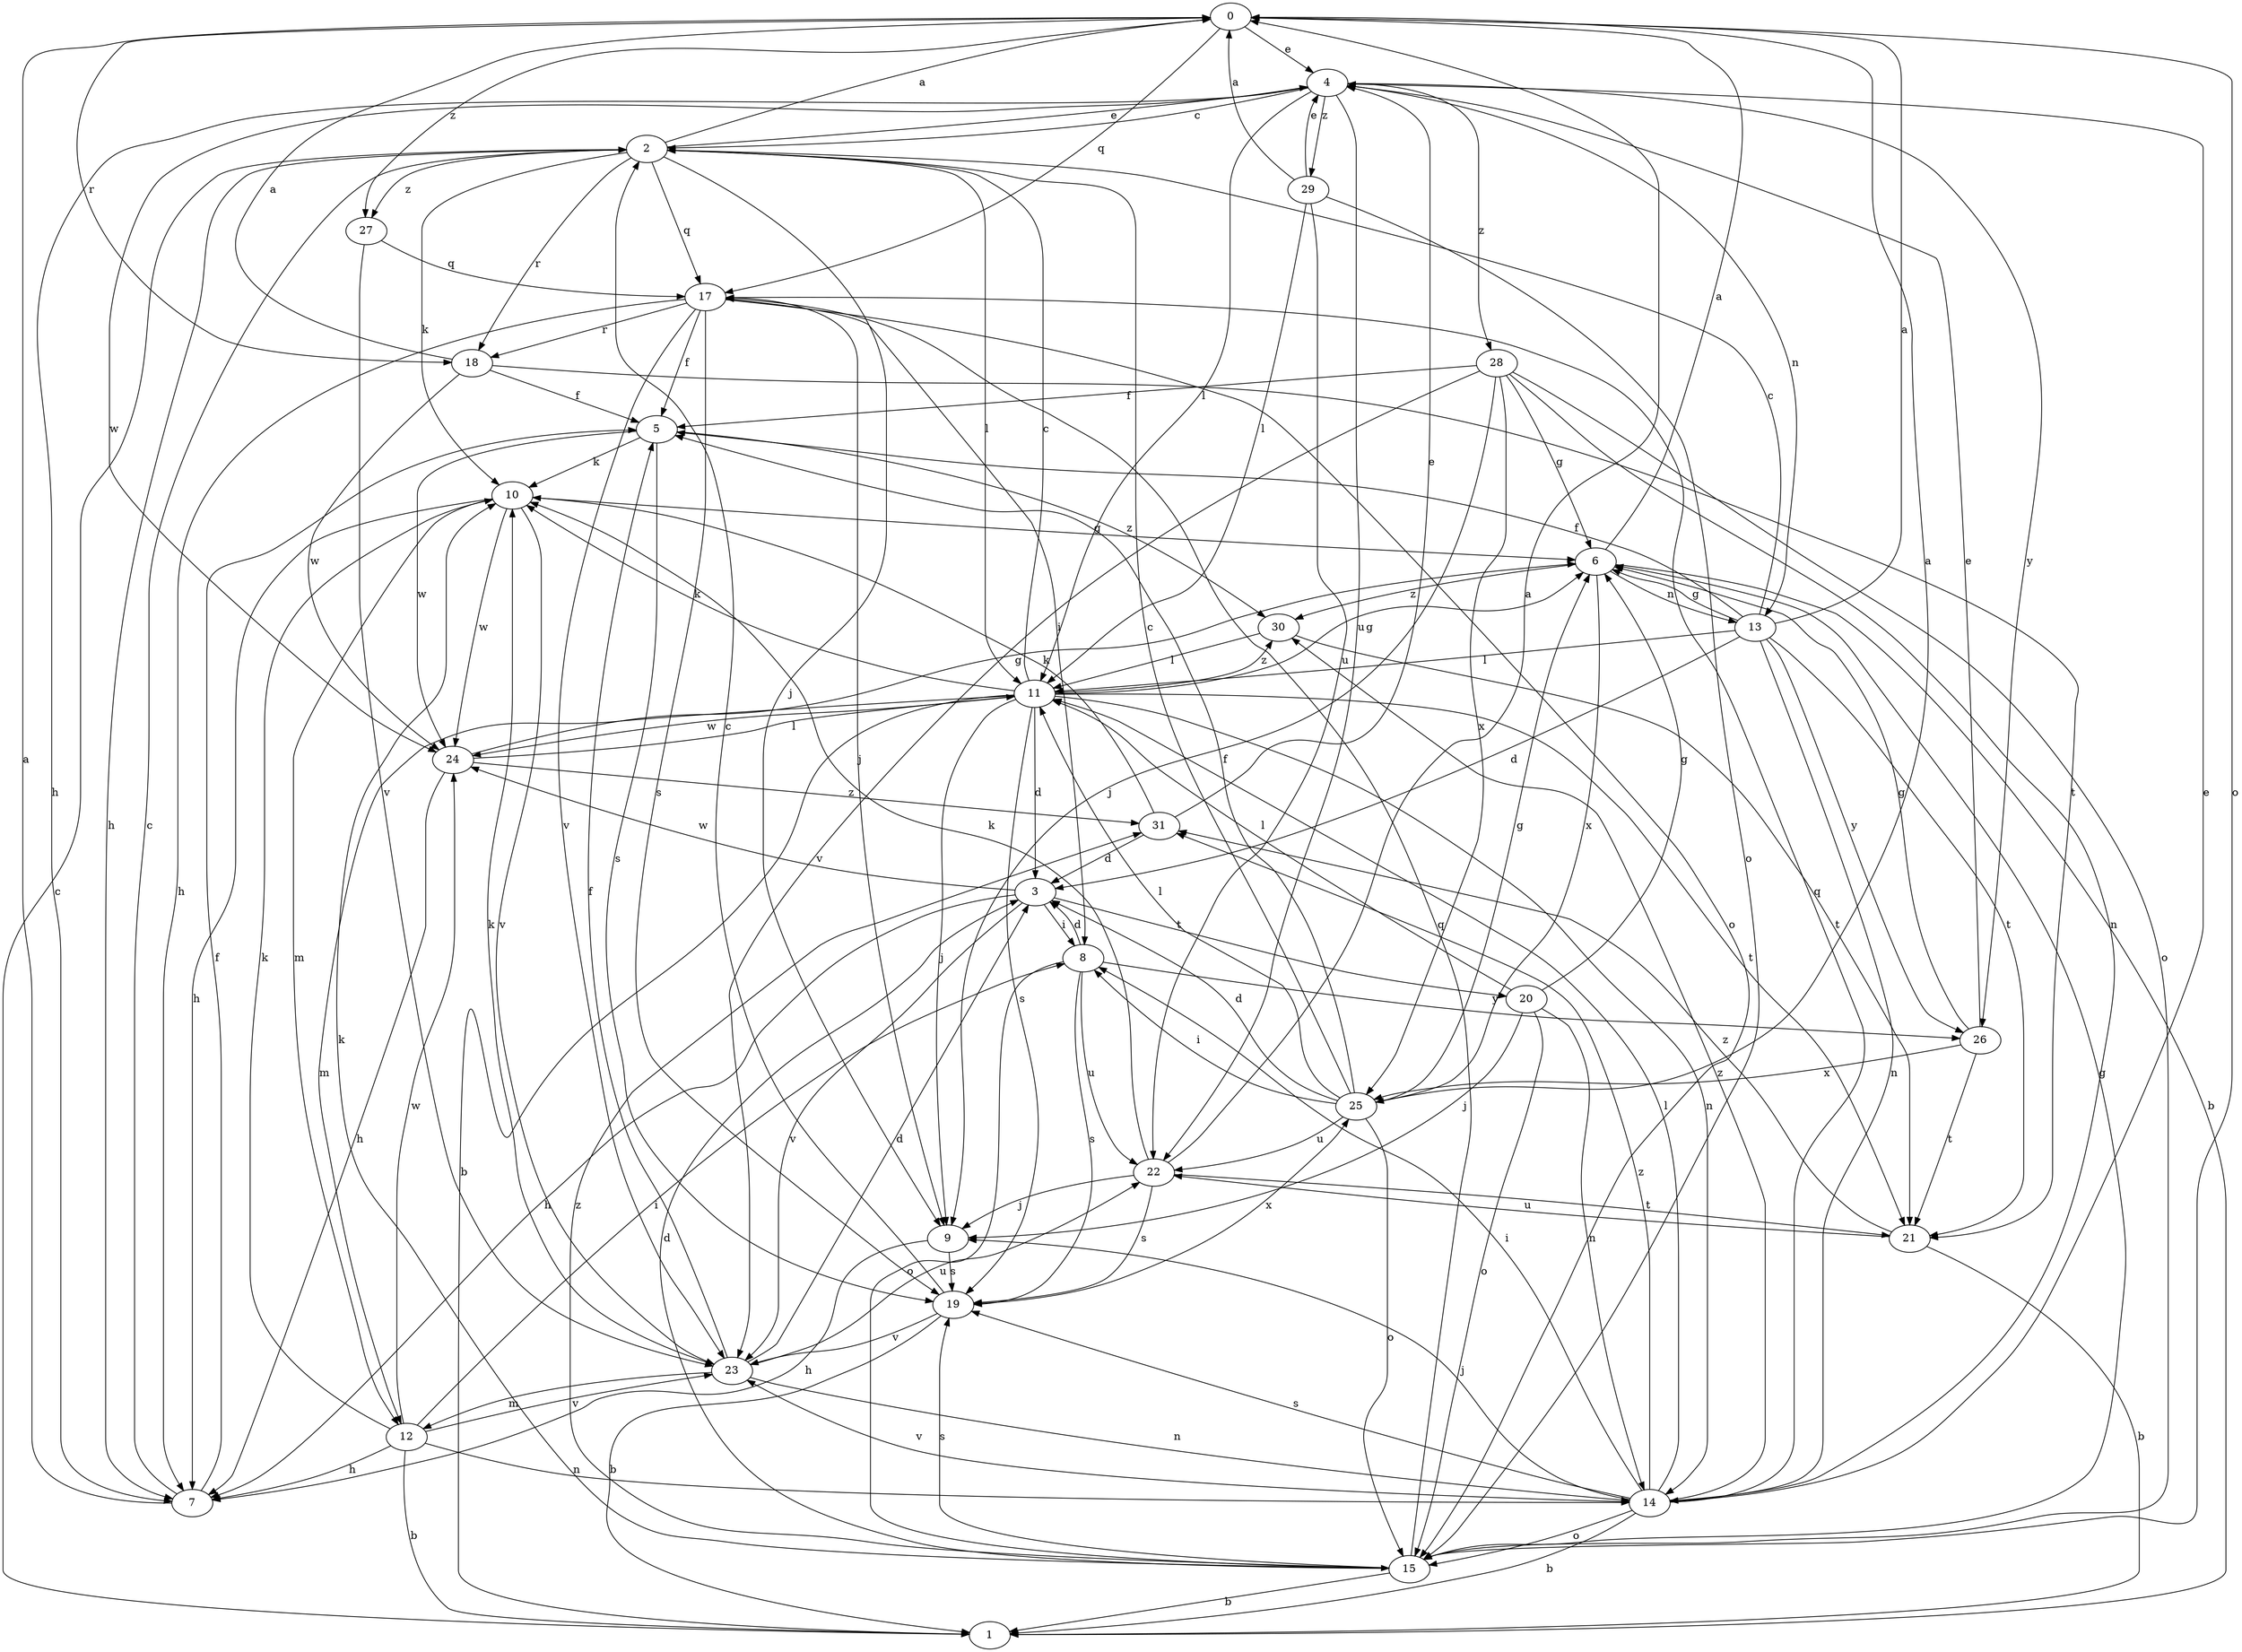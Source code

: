 strict digraph  {
0;
1;
2;
3;
4;
5;
6;
7;
8;
9;
10;
11;
12;
13;
14;
15;
17;
18;
19;
20;
21;
22;
23;
24;
25;
26;
27;
28;
29;
30;
31;
0 -> 4  [label=e];
0 -> 15  [label=o];
0 -> 17  [label=q];
0 -> 18  [label=r];
0 -> 27  [label=z];
1 -> 2  [label=c];
2 -> 0  [label=a];
2 -> 4  [label=e];
2 -> 7  [label=h];
2 -> 9  [label=j];
2 -> 10  [label=k];
2 -> 11  [label=l];
2 -> 17  [label=q];
2 -> 18  [label=r];
2 -> 27  [label=z];
3 -> 7  [label=h];
3 -> 8  [label=i];
3 -> 20  [label=t];
3 -> 23  [label=v];
3 -> 24  [label=w];
4 -> 2  [label=c];
4 -> 7  [label=h];
4 -> 11  [label=l];
4 -> 13  [label=n];
4 -> 22  [label=u];
4 -> 24  [label=w];
4 -> 26  [label=y];
4 -> 28  [label=z];
4 -> 29  [label=z];
5 -> 10  [label=k];
5 -> 19  [label=s];
5 -> 24  [label=w];
5 -> 30  [label=z];
6 -> 0  [label=a];
6 -> 1  [label=b];
6 -> 13  [label=n];
6 -> 25  [label=x];
6 -> 30  [label=z];
7 -> 0  [label=a];
7 -> 2  [label=c];
7 -> 5  [label=f];
8 -> 3  [label=d];
8 -> 15  [label=o];
8 -> 19  [label=s];
8 -> 22  [label=u];
8 -> 26  [label=y];
9 -> 7  [label=h];
9 -> 19  [label=s];
10 -> 6  [label=g];
10 -> 7  [label=h];
10 -> 12  [label=m];
10 -> 23  [label=v];
10 -> 24  [label=w];
11 -> 1  [label=b];
11 -> 2  [label=c];
11 -> 3  [label=d];
11 -> 6  [label=g];
11 -> 9  [label=j];
11 -> 10  [label=k];
11 -> 12  [label=m];
11 -> 14  [label=n];
11 -> 19  [label=s];
11 -> 21  [label=t];
11 -> 24  [label=w];
11 -> 30  [label=z];
12 -> 1  [label=b];
12 -> 7  [label=h];
12 -> 8  [label=i];
12 -> 10  [label=k];
12 -> 14  [label=n];
12 -> 23  [label=v];
12 -> 24  [label=w];
13 -> 0  [label=a];
13 -> 2  [label=c];
13 -> 3  [label=d];
13 -> 5  [label=f];
13 -> 6  [label=g];
13 -> 11  [label=l];
13 -> 14  [label=n];
13 -> 21  [label=t];
13 -> 26  [label=y];
14 -> 1  [label=b];
14 -> 4  [label=e];
14 -> 8  [label=i];
14 -> 9  [label=j];
14 -> 11  [label=l];
14 -> 15  [label=o];
14 -> 17  [label=q];
14 -> 19  [label=s];
14 -> 23  [label=v];
14 -> 30  [label=z];
14 -> 31  [label=z];
15 -> 1  [label=b];
15 -> 3  [label=d];
15 -> 6  [label=g];
15 -> 10  [label=k];
15 -> 17  [label=q];
15 -> 19  [label=s];
15 -> 31  [label=z];
17 -> 5  [label=f];
17 -> 7  [label=h];
17 -> 8  [label=i];
17 -> 9  [label=j];
17 -> 15  [label=o];
17 -> 18  [label=r];
17 -> 19  [label=s];
17 -> 23  [label=v];
18 -> 0  [label=a];
18 -> 5  [label=f];
18 -> 21  [label=t];
18 -> 24  [label=w];
19 -> 1  [label=b];
19 -> 2  [label=c];
19 -> 23  [label=v];
19 -> 25  [label=x];
20 -> 6  [label=g];
20 -> 9  [label=j];
20 -> 11  [label=l];
20 -> 14  [label=n];
20 -> 15  [label=o];
21 -> 1  [label=b];
21 -> 22  [label=u];
21 -> 31  [label=z];
22 -> 0  [label=a];
22 -> 9  [label=j];
22 -> 10  [label=k];
22 -> 19  [label=s];
22 -> 21  [label=t];
23 -> 3  [label=d];
23 -> 5  [label=f];
23 -> 10  [label=k];
23 -> 12  [label=m];
23 -> 14  [label=n];
23 -> 22  [label=u];
24 -> 6  [label=g];
24 -> 7  [label=h];
24 -> 11  [label=l];
24 -> 31  [label=z];
25 -> 0  [label=a];
25 -> 2  [label=c];
25 -> 3  [label=d];
25 -> 5  [label=f];
25 -> 6  [label=g];
25 -> 8  [label=i];
25 -> 11  [label=l];
25 -> 15  [label=o];
25 -> 22  [label=u];
26 -> 4  [label=e];
26 -> 6  [label=g];
26 -> 21  [label=t];
26 -> 25  [label=x];
27 -> 17  [label=q];
27 -> 23  [label=v];
28 -> 5  [label=f];
28 -> 6  [label=g];
28 -> 9  [label=j];
28 -> 14  [label=n];
28 -> 15  [label=o];
28 -> 23  [label=v];
28 -> 25  [label=x];
29 -> 0  [label=a];
29 -> 4  [label=e];
29 -> 11  [label=l];
29 -> 15  [label=o];
29 -> 22  [label=u];
30 -> 11  [label=l];
30 -> 21  [label=t];
31 -> 3  [label=d];
31 -> 4  [label=e];
31 -> 10  [label=k];
}
